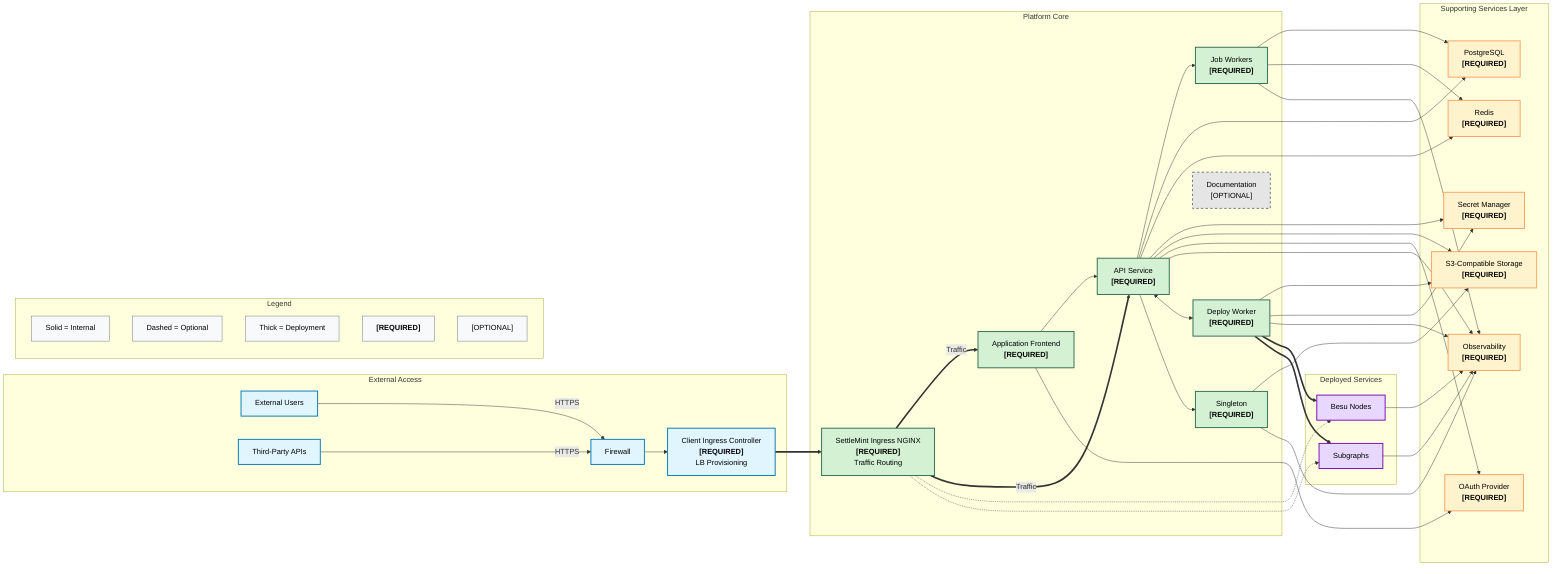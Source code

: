 flowchart LR
    subgraph external["External Access"]
       direction TB
       ExtUser["External Users"]
       ThirdParty["Third-Party APIs"]
       Firewall["Firewall"]
       ClientIngress["Client Ingress Controller<br><b>[REQUIRED]</b><br>LB Provisioning"]
    end

    subgraph platform["Platform Core"]
       direction TB
       Ingress["SettleMint Ingress NGINX<br><b>[REQUIRED]</b><br>Traffic Routing"]
       App["Application Frontend<br><b>[REQUIRED]</b>"]
       API["API Service<br><b>[REQUIRED]</b>"]
       Job["Job Workers<br><b>[REQUIRED]</b>"]
       DeployWorker["Deploy Worker<br><b>[REQUIRED]</b>"]
       Singleton["Singleton<br><b>[REQUIRED]</b>"]
       Docs["Documentation<br>[OPTIONAL]"]
    end

    subgraph deployments["Deployed Services"]
       direction TB
       BesuNode["Besu Nodes"]
       Subgraphs["Subgraphs"]
    end

    subgraph supporting["Supporting Services Layer"]
       direction TB
       PostgreSQL["PostgreSQL<br><b>[REQUIRED]</b>"]
       Redis["Redis<br><b>[REQUIRED]</b>"]
       Vault["Secret Manager<br><b>[REQUIRED]</b>"]
       Storage["S3-Compatible Storage<br><b>[REQUIRED]</b>"]
       OAuth["OAuth Provider<br><b>[REQUIRED]</b>"]
       Observability["Observability<br><b>[REQUIRED]</b>"]
    end

    subgraph legend["Legend"]
       direction TB
       L1["Solid = Internal"]
       L2["Dashed = Optional"]
       L3["Thick = Deployment"]
       L4["<b>[REQUIRED]</b>"]
       L5["[OPTIONAL]"]
    end

    ExtUser -- HTTPS --> Firewall
    ThirdParty -- HTTPS --> Firewall
    Firewall --> ClientIngress
    ClientIngress ==> Ingress
    Ingress == Traffic ==> App
    Ingress == Traffic ==> API
    Ingress -.-> BesuNode
    Ingress -.-> Subgraphs
    App --> API
    App --> OAuth
    API --> Job
    API --> PostgreSQL
    API --> Redis
    API --> Vault
    API --> Storage
    API --> OAuth
    API --> Observability
    API <--> DeployWorker
    API --> Singleton
    DeployWorker --> Storage
    DeployWorker --> Vault
    DeployWorker --> Observability
    Singleton --> Storage
    Singleton --> Observability
    Job --> PostgreSQL
    Job --> Redis
    Job --> Observability
    DeployWorker ==> BesuNode
    DeployWorker ==> Subgraphs
    BesuNode --> Observability
    Subgraphs --> Observability

    ExtUser:::externalStyle
    ThirdParty:::externalStyle
    Firewall:::externalStyle
    ClientIngress:::externalStyle
    Ingress:::platformStyle
    App:::platformStyle
    API:::platformStyle
    Job:::platformStyle
    DeployWorker:::platformStyle
    Singleton:::platformStyle
    Docs:::optionalStyle
    PostgreSQL:::supportingStyle
    Redis:::supportingStyle
    Vault:::supportingStyle
    Storage:::supportingStyle
    OAuth:::supportingStyle
    Observability:::supportingStyle
    BesuNode:::deploymentStyle
    Subgraphs:::deploymentStyle
    L1:::legendStyle
    L2:::legendStyle
    L3:::legendStyle
    L4:::legendStyle
    L5:::legendStyle

    classDef externalStyle fill:#e1f5ff,stroke:#0077b6,stroke-width:2px,color:#000
    classDef platformStyle fill:#d4f1d4,stroke:#2d6a4f,stroke-width:2px,color:#000
    classDef supportingStyle fill:#fff3cd,stroke:#f4a261,stroke-width:2px,color:#000
    classDef deploymentStyle fill:#e8d7ff,stroke:#7209b7,stroke-width:2px,color:#000
    classDef requiredStyle fill:#ffe5e5,stroke:#d62828,stroke-width:3px,color:#000
    classDef optionalStyle fill:#e5e5e5,stroke:#6c757d,stroke-width:2px,color:#000,stroke-dasharray: 5 5
    classDef legendStyle fill:#f8f9fa,stroke:#6c757d,stroke-width:1px,color:#000
    classDef notesStyle fill:#fff9e6,stroke:#997a00,stroke-width:1px,color:#000